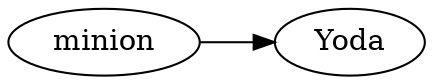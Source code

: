 digraph arbol_inorder
{
    rankdir=LR;
    node [width = 1, height = 0.25];
    //Nodes and links creation

ndminion[label="minion"];
ndminion->ndYoda
ndYoda[label="Yoda"];
}